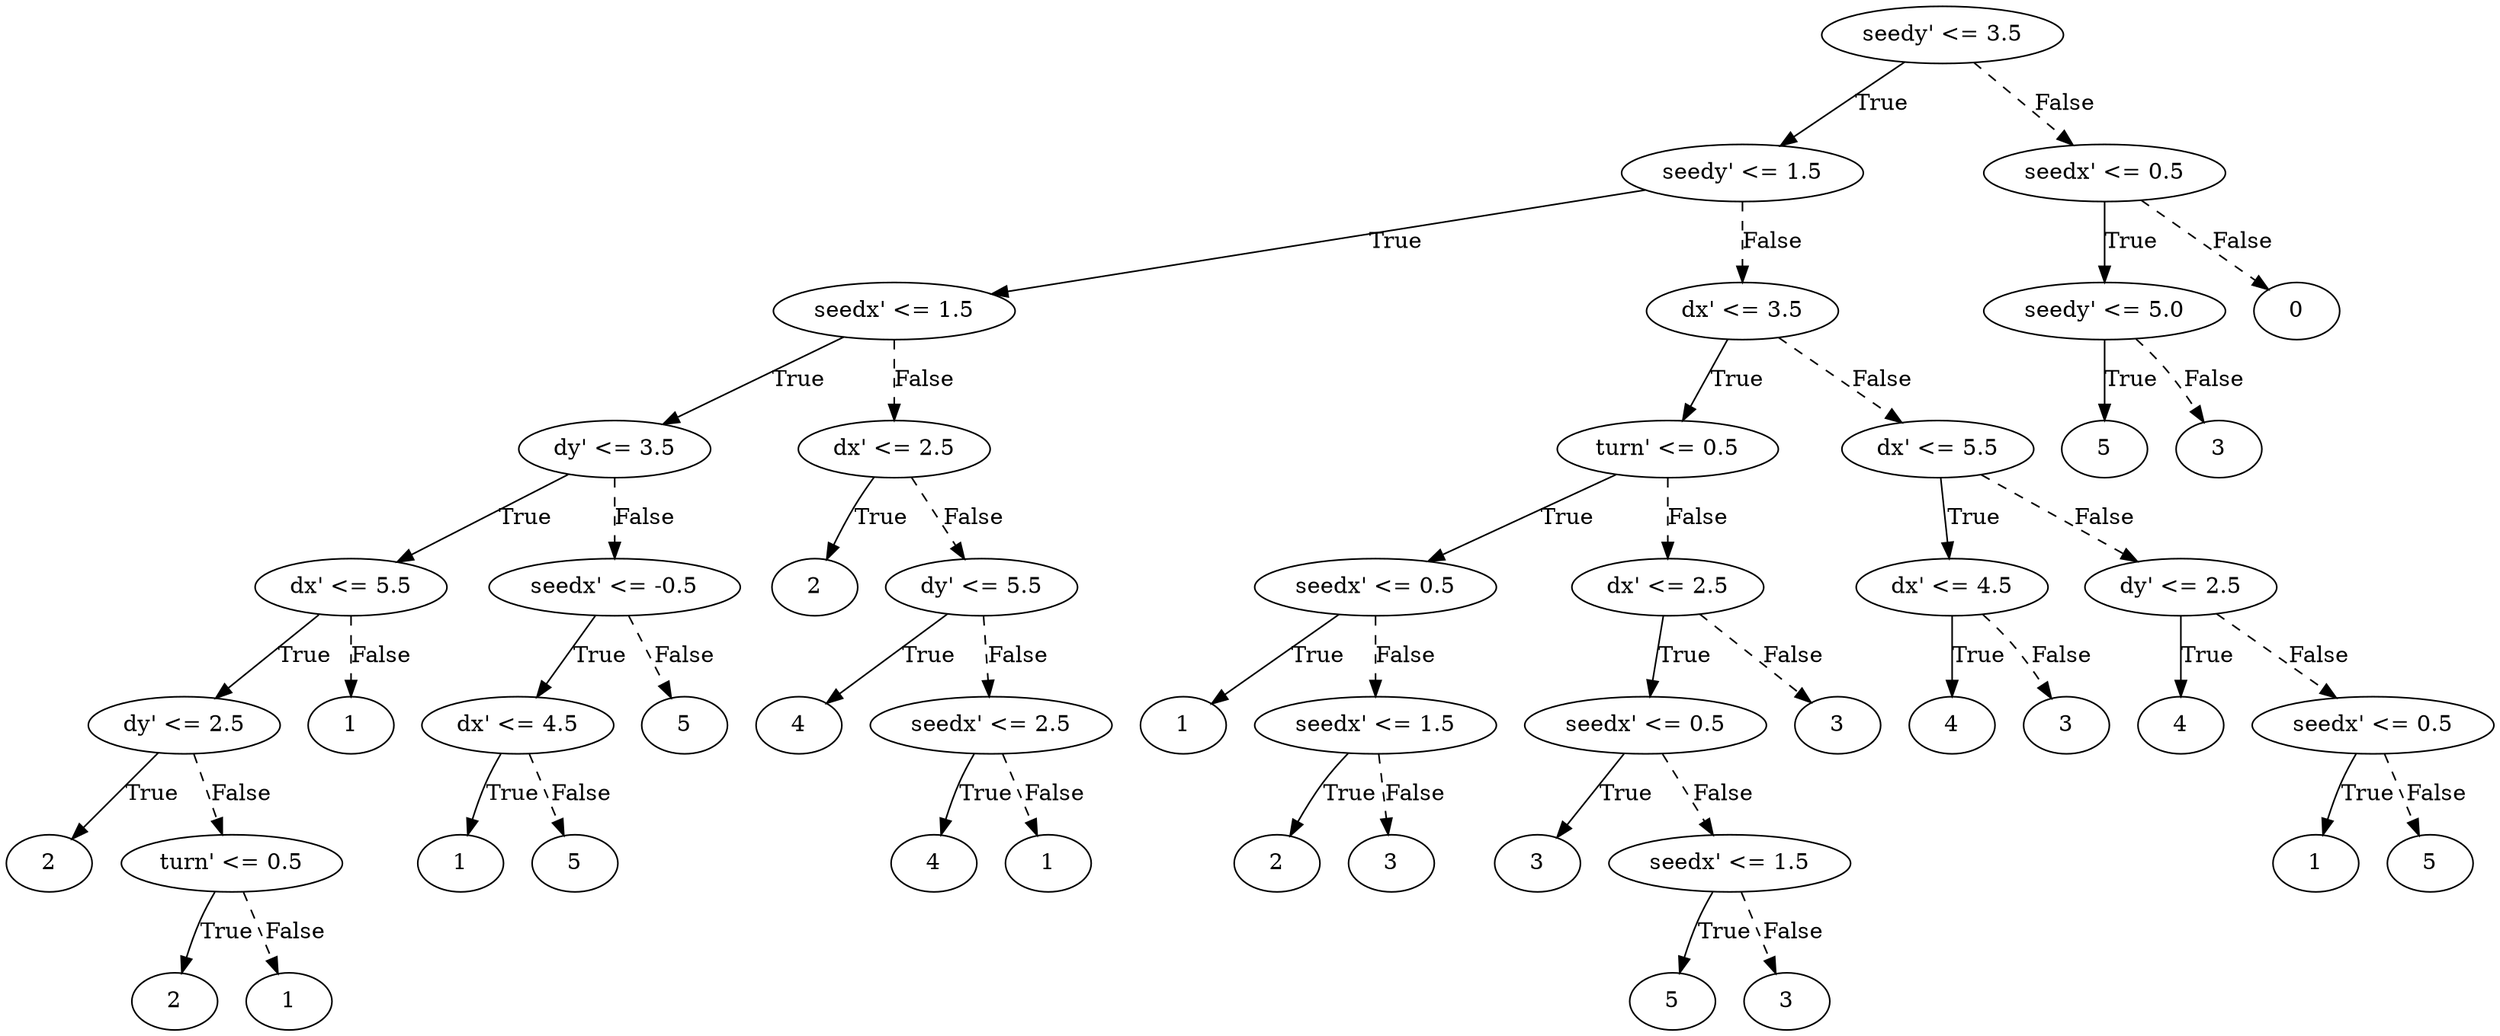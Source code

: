 digraph {
0 [label="seedy' <= 3.5"];
1 [label="seedy' <= 1.5"];
2 [label="seedx' <= 1.5"];
3 [label="dy' <= 3.5"];
4 [label="dx' <= 5.5"];
5 [label="dy' <= 2.5"];
6 [label="2"];
5 -> 6 [label="True"];
7 [label="turn' <= 0.5"];
8 [label="2"];
7 -> 8 [label="True"];
9 [label="1"];
7 -> 9 [style="dashed", label="False"];
5 -> 7 [style="dashed", label="False"];
4 -> 5 [label="True"];
10 [label="1"];
4 -> 10 [style="dashed", label="False"];
3 -> 4 [label="True"];
11 [label="seedx' <= -0.5"];
12 [label="dx' <= 4.5"];
13 [label="1"];
12 -> 13 [label="True"];
14 [label="5"];
12 -> 14 [style="dashed", label="False"];
11 -> 12 [label="True"];
15 [label="5"];
11 -> 15 [style="dashed", label="False"];
3 -> 11 [style="dashed", label="False"];
2 -> 3 [label="True"];
16 [label="dx' <= 2.5"];
17 [label="2"];
16 -> 17 [label="True"];
18 [label="dy' <= 5.5"];
19 [label="4"];
18 -> 19 [label="True"];
20 [label="seedx' <= 2.5"];
21 [label="4"];
20 -> 21 [label="True"];
22 [label="1"];
20 -> 22 [style="dashed", label="False"];
18 -> 20 [style="dashed", label="False"];
16 -> 18 [style="dashed", label="False"];
2 -> 16 [style="dashed", label="False"];
1 -> 2 [label="True"];
23 [label="dx' <= 3.5"];
24 [label="turn' <= 0.5"];
25 [label="seedx' <= 0.5"];
26 [label="1"];
25 -> 26 [label="True"];
27 [label="seedx' <= 1.5"];
28 [label="2"];
27 -> 28 [label="True"];
29 [label="3"];
27 -> 29 [style="dashed", label="False"];
25 -> 27 [style="dashed", label="False"];
24 -> 25 [label="True"];
30 [label="dx' <= 2.5"];
31 [label="seedx' <= 0.5"];
32 [label="3"];
31 -> 32 [label="True"];
33 [label="seedx' <= 1.5"];
34 [label="5"];
33 -> 34 [label="True"];
35 [label="3"];
33 -> 35 [style="dashed", label="False"];
31 -> 33 [style="dashed", label="False"];
30 -> 31 [label="True"];
36 [label="3"];
30 -> 36 [style="dashed", label="False"];
24 -> 30 [style="dashed", label="False"];
23 -> 24 [label="True"];
37 [label="dx' <= 5.5"];
38 [label="dx' <= 4.5"];
39 [label="4"];
38 -> 39 [label="True"];
40 [label="3"];
38 -> 40 [style="dashed", label="False"];
37 -> 38 [label="True"];
41 [label="dy' <= 2.5"];
42 [label="4"];
41 -> 42 [label="True"];
43 [label="seedx' <= 0.5"];
44 [label="1"];
43 -> 44 [label="True"];
45 [label="5"];
43 -> 45 [style="dashed", label="False"];
41 -> 43 [style="dashed", label="False"];
37 -> 41 [style="dashed", label="False"];
23 -> 37 [style="dashed", label="False"];
1 -> 23 [style="dashed", label="False"];
0 -> 1 [label="True"];
46 [label="seedx' <= 0.5"];
47 [label="seedy' <= 5.0"];
48 [label="5"];
47 -> 48 [label="True"];
49 [label="3"];
47 -> 49 [style="dashed", label="False"];
46 -> 47 [label="True"];
50 [label="0"];
46 -> 50 [style="dashed", label="False"];
0 -> 46 [style="dashed", label="False"];

}